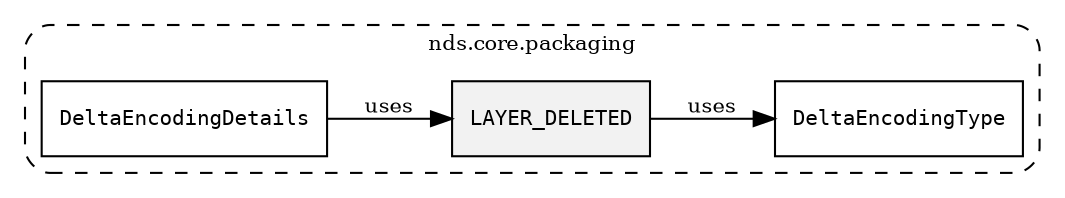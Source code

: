 /**
 * This dot file creates symbol collaboration diagram for LAYER_DELETED.
 */
digraph ZSERIO
{
    node [shape=box, fontsize=10];
    rankdir="LR";
    fontsize=10;
    tooltip="LAYER_DELETED collaboration diagram";

    subgraph "cluster_nds.core.packaging"
    {
        style="dashed, rounded";
        label="nds.core.packaging";
        tooltip="Package nds.core.packaging";
        href="../../../content/packages/nds.core.packaging.html#Package-nds-core-packaging";
        target="_parent";

        "LAYER_DELETED" [style="filled", fillcolor="#0000000D", target="_parent", label=<<font face="monospace"><table align="center" border="0" cellspacing="0" cellpadding="0"><tr><td href="../../../content/packages/nds.core.packaging.html#Constant-LAYER_DELETED" title="Constant defined in nds.core.packaging">LAYER_DELETED</td></tr></table></font>>];
        "DeltaEncodingType" [target="_parent", label=<<font face="monospace"><table align="center" border="0" cellspacing="0" cellpadding="0"><tr><td href="../../../content/packages/nds.core.packaging.html#Subtype-DeltaEncodingType" title="Subtype defined in nds.core.packaging">DeltaEncodingType</td></tr></table></font>>];
        "DeltaEncodingDetails" [target="_parent", label=<<font face="monospace"><table align="center" border="0" cellspacing="0" cellpadding="0"><tr><td href="../../../content/packages/nds.core.packaging.html#Structure-DeltaEncodingDetails" title="Structure defined in nds.core.packaging">DeltaEncodingDetails</td></tr></table></font>>];
    }

    "LAYER_DELETED" -> "DeltaEncodingType" [label="uses", fontsize=10];
    "DeltaEncodingDetails" -> "LAYER_DELETED" [label="uses", fontsize=10];
}
